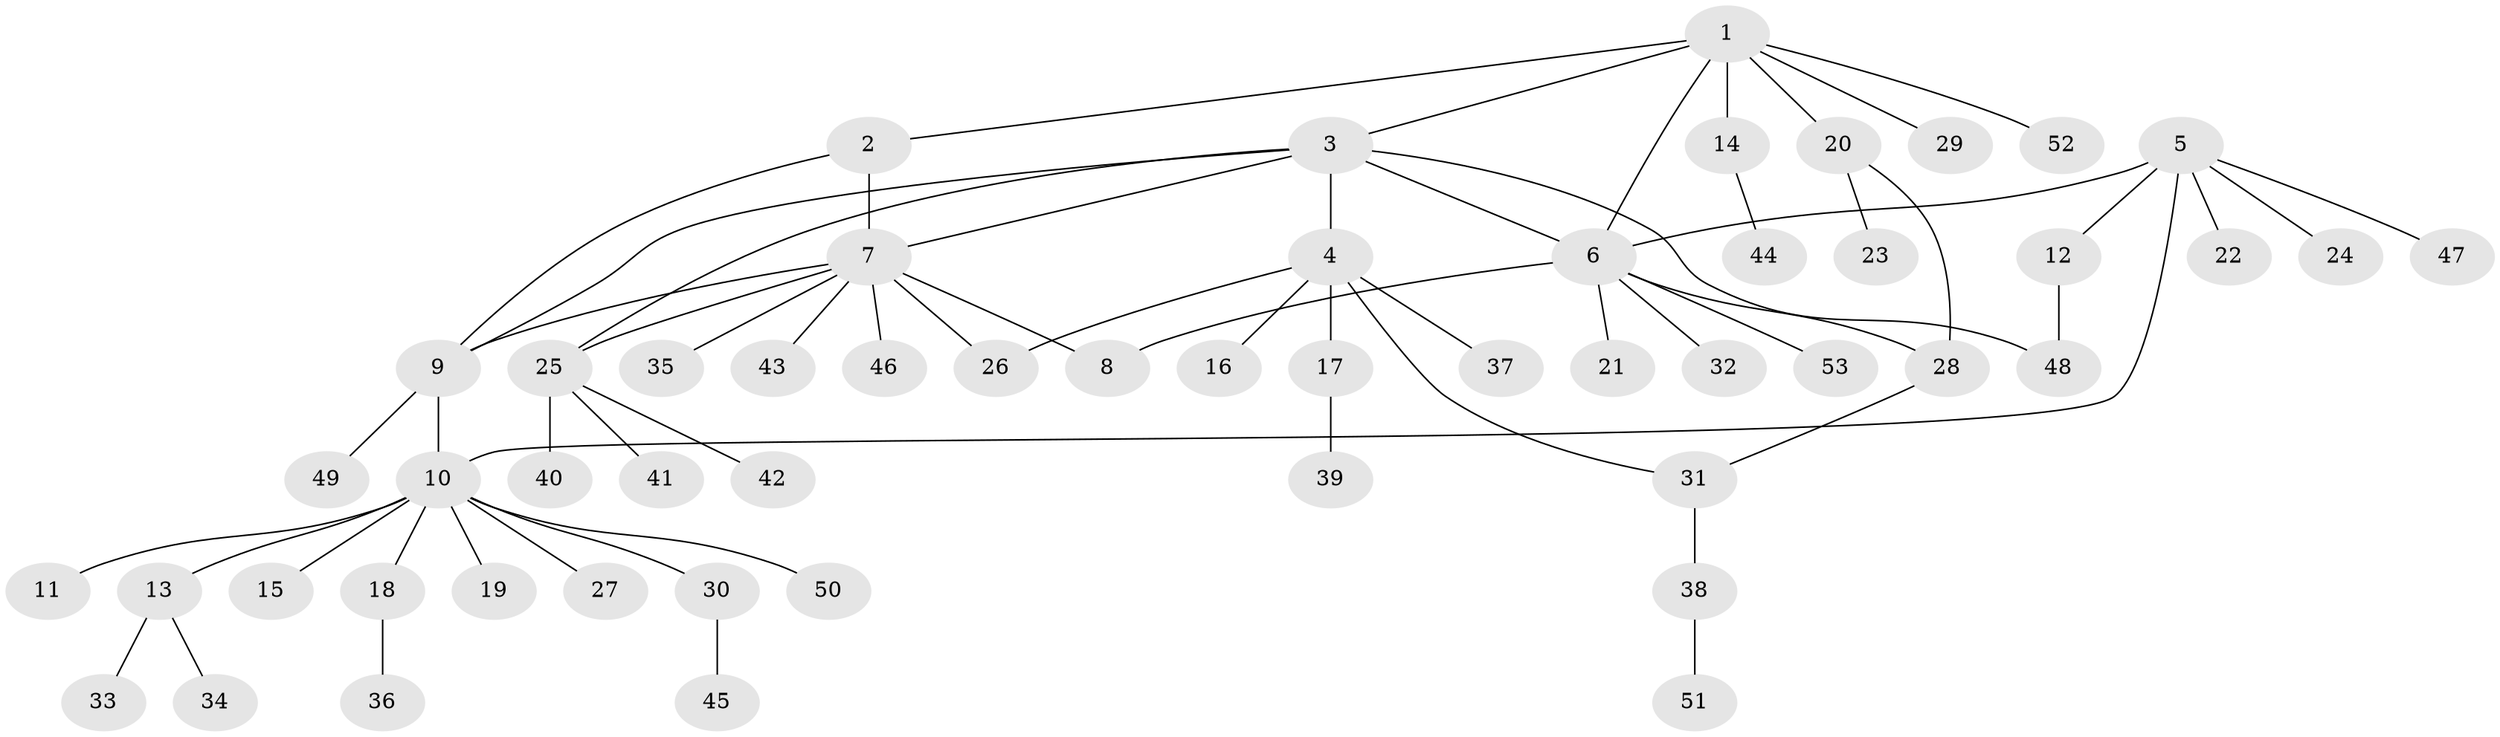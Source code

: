 // Generated by graph-tools (version 1.1) at 2025/26/03/09/25 03:26:37]
// undirected, 53 vertices, 63 edges
graph export_dot {
graph [start="1"]
  node [color=gray90,style=filled];
  1;
  2;
  3;
  4;
  5;
  6;
  7;
  8;
  9;
  10;
  11;
  12;
  13;
  14;
  15;
  16;
  17;
  18;
  19;
  20;
  21;
  22;
  23;
  24;
  25;
  26;
  27;
  28;
  29;
  30;
  31;
  32;
  33;
  34;
  35;
  36;
  37;
  38;
  39;
  40;
  41;
  42;
  43;
  44;
  45;
  46;
  47;
  48;
  49;
  50;
  51;
  52;
  53;
  1 -- 2;
  1 -- 3;
  1 -- 6;
  1 -- 14;
  1 -- 20;
  1 -- 29;
  1 -- 52;
  2 -- 7;
  2 -- 9;
  3 -- 4;
  3 -- 6;
  3 -- 7;
  3 -- 9;
  3 -- 25;
  3 -- 48;
  4 -- 16;
  4 -- 17;
  4 -- 26;
  4 -- 31;
  4 -- 37;
  5 -- 6;
  5 -- 10;
  5 -- 12;
  5 -- 22;
  5 -- 24;
  5 -- 47;
  6 -- 8;
  6 -- 21;
  6 -- 28;
  6 -- 32;
  6 -- 53;
  7 -- 8;
  7 -- 9;
  7 -- 25;
  7 -- 26;
  7 -- 35;
  7 -- 43;
  7 -- 46;
  9 -- 10;
  9 -- 49;
  10 -- 11;
  10 -- 13;
  10 -- 15;
  10 -- 18;
  10 -- 19;
  10 -- 27;
  10 -- 30;
  10 -- 50;
  12 -- 48;
  13 -- 33;
  13 -- 34;
  14 -- 44;
  17 -- 39;
  18 -- 36;
  20 -- 23;
  20 -- 28;
  25 -- 40;
  25 -- 41;
  25 -- 42;
  28 -- 31;
  30 -- 45;
  31 -- 38;
  38 -- 51;
}
